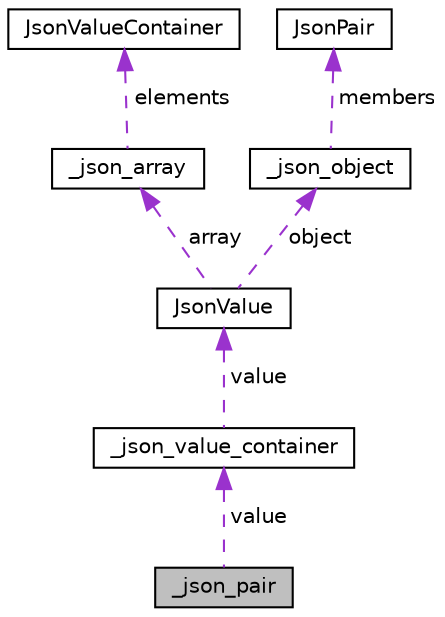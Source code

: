 digraph "_json_pair"
{
  edge [fontname="Helvetica",fontsize="10",labelfontname="Helvetica",labelfontsize="10"];
  node [fontname="Helvetica",fontsize="10",shape=record];
  Node1 [label="_json_pair",height=0.2,width=0.4,color="black", fillcolor="grey75", style="filled", fontcolor="black"];
  Node2 -> Node1 [dir="back",color="darkorchid3",fontsize="10",style="dashed",label=" value" ,fontname="Helvetica"];
  Node2 [label="_json_value_container",height=0.2,width=0.4,color="black", fillcolor="white", style="filled",URL="$struct__json__value__container.html"];
  Node3 -> Node2 [dir="back",color="darkorchid3",fontsize="10",style="dashed",label=" value" ,fontname="Helvetica"];
  Node3 [label="JsonValue",height=0.2,width=0.4,color="black", fillcolor="white", style="filled",URL="$unionJsonValue.html",tooltip="pour stocker \"value\" "];
  Node4 -> Node3 [dir="back",color="darkorchid3",fontsize="10",style="dashed",label=" array" ,fontname="Helvetica"];
  Node4 [label="_json_array",height=0.2,width=0.4,color="black", fillcolor="white", style="filled",URL="$struct__json__array.html"];
  Node5 -> Node4 [dir="back",color="darkorchid3",fontsize="10",style="dashed",label=" elements" ,fontname="Helvetica"];
  Node5 [label="JsonValueContainer",height=0.2,width=0.4,color="black", fillcolor="white", style="filled",URL="$structJsonValueContainer.html",tooltip="pour stocker \"value\" et son type "];
  Node6 -> Node3 [dir="back",color="darkorchid3",fontsize="10",style="dashed",label=" object" ,fontname="Helvetica"];
  Node6 [label="_json_object",height=0.2,width=0.4,color="black", fillcolor="white", style="filled",URL="$struct__json__object.html"];
  Node7 -> Node6 [dir="back",color="darkorchid3",fontsize="10",style="dashed",label=" members" ,fontname="Helvetica"];
  Node7 [label="JsonPair",height=0.2,width=0.4,color="black", fillcolor="white", style="filled",URL="$structJsonPair.html",tooltip="pour stocker une \"pair\" string : value "];
}
